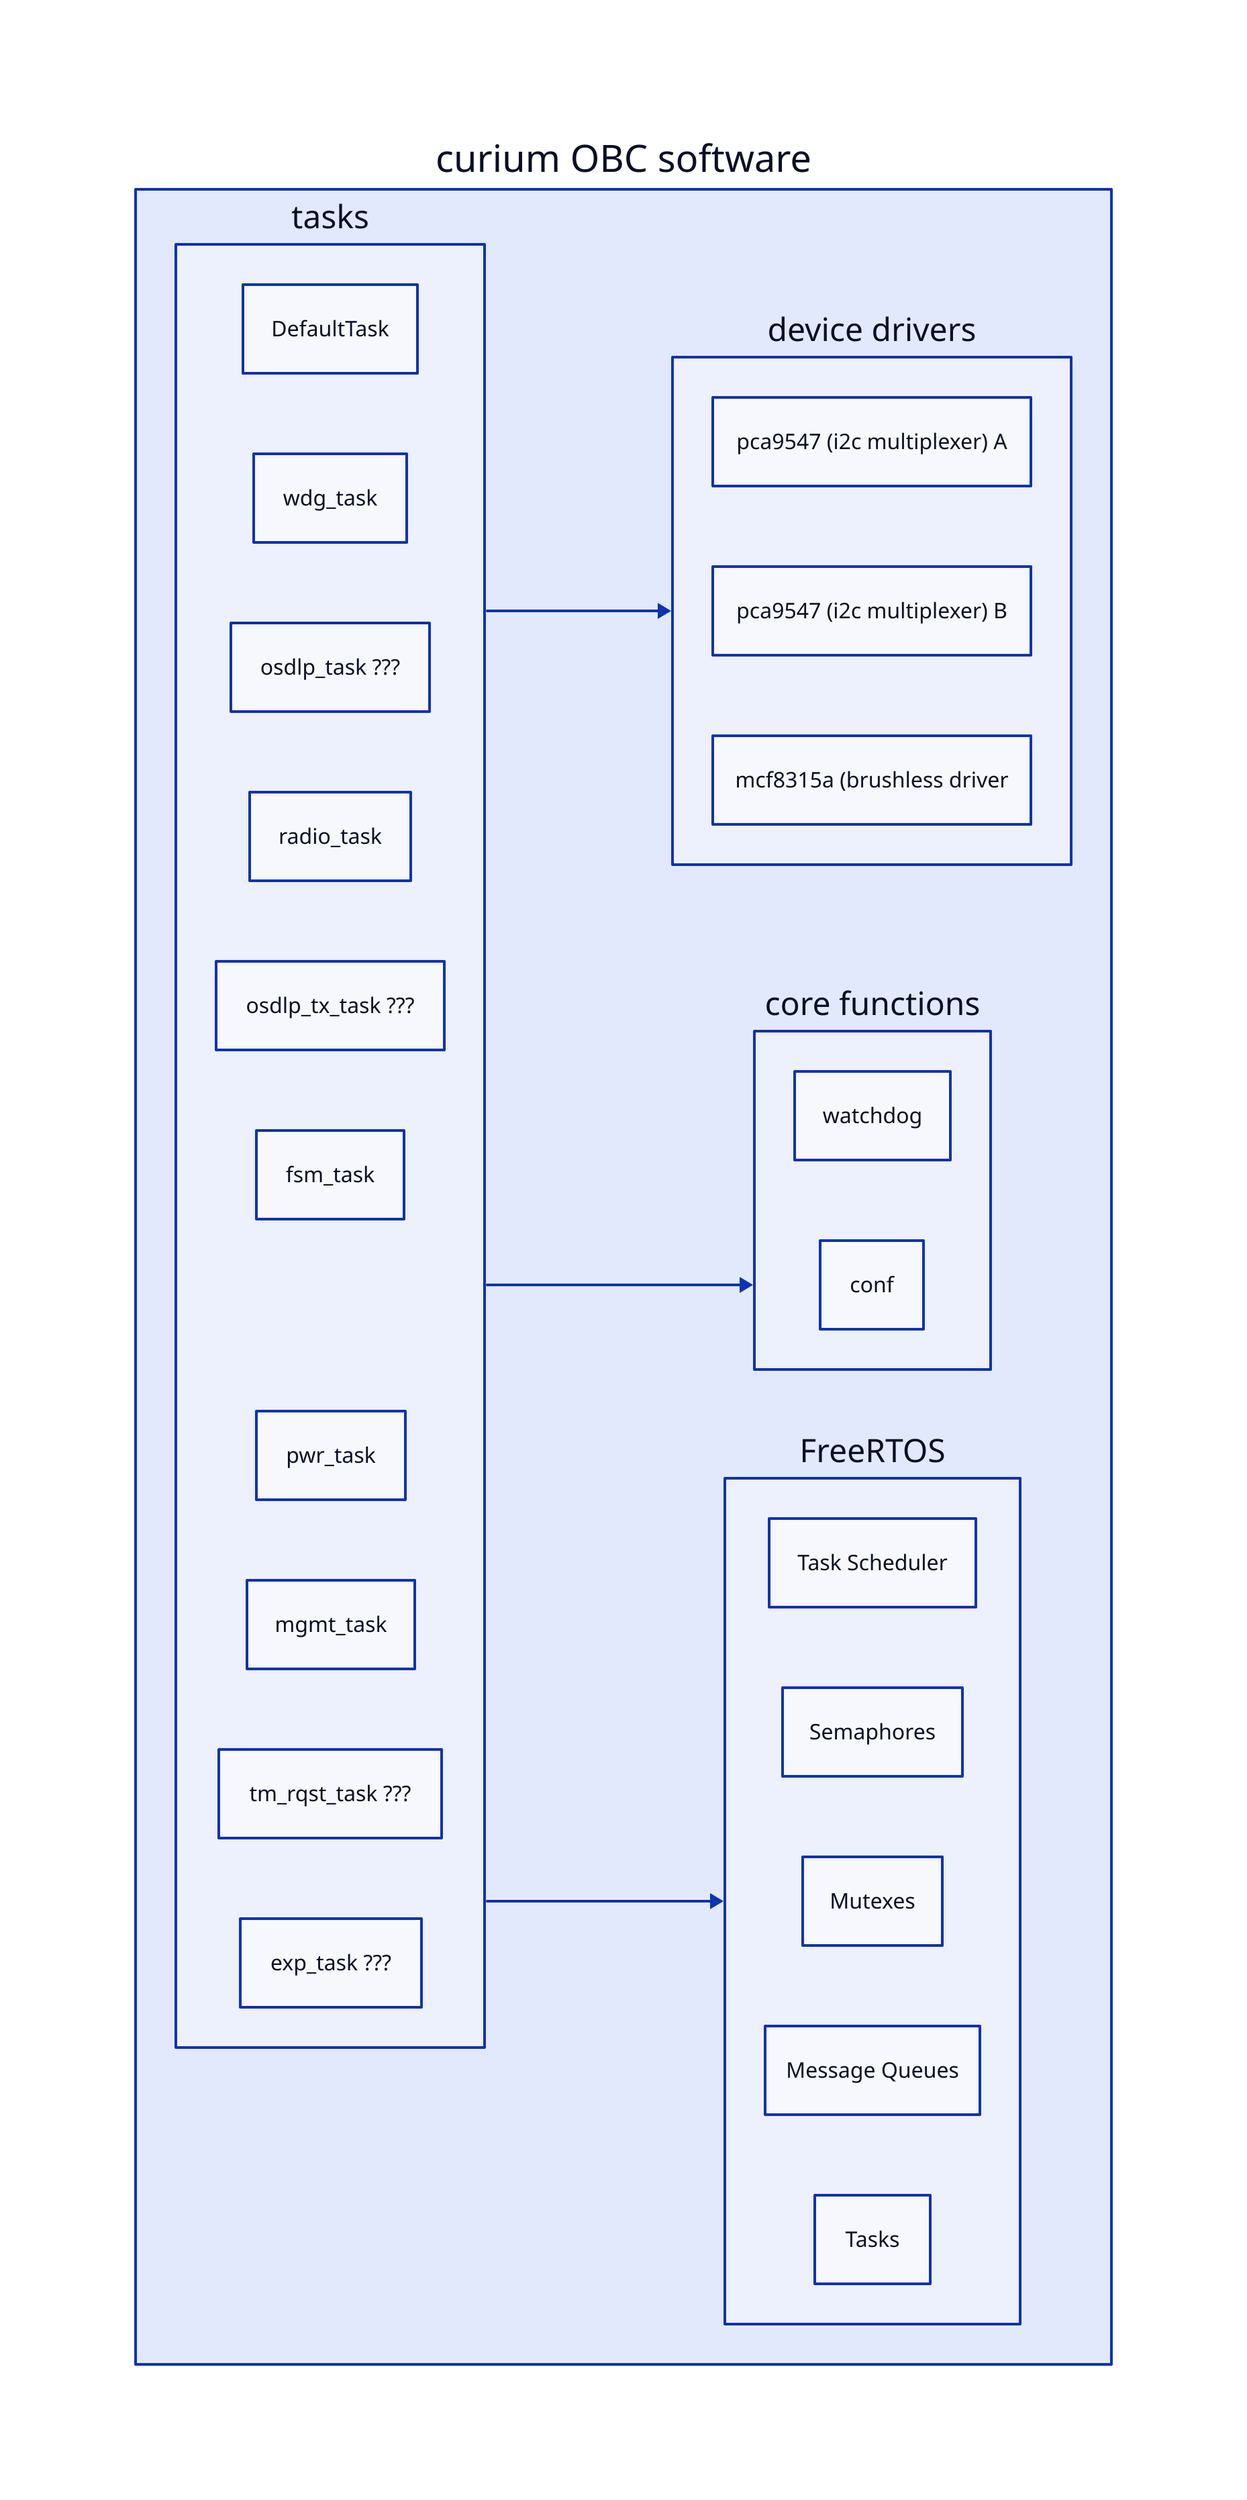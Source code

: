 direction: right
"curium OBC software": {
  "device drivers": {
    "pca9547 (i2c multiplexer) A"
    "pca9547 (i2c multiplexer) B"
    "mcf8315a (brushless driver"
  }
  "core functions": {
    "watchdog"
    "conf"
  }
  "tasks": {
    "DefaultTask"
    "wdg_task"
    "osdlp_task ???"
    "radio_task"
    "osdlp_tx_task ???"
    "fsm_task"
    "pwr_task"
    "mgmt_task"
    "tm_rqst_task ???"
    "exp_task ???"
  }
  "FreeRTOS": {
    "Task Scheduler"
    "Semaphores"
    "Mutexes"
    "Message Queues"
    "Tasks"
  }
  "tasks" -> "FreeRTOS"
  "tasks" -> "device drivers"
  "tasks" -> "core functions"
}
